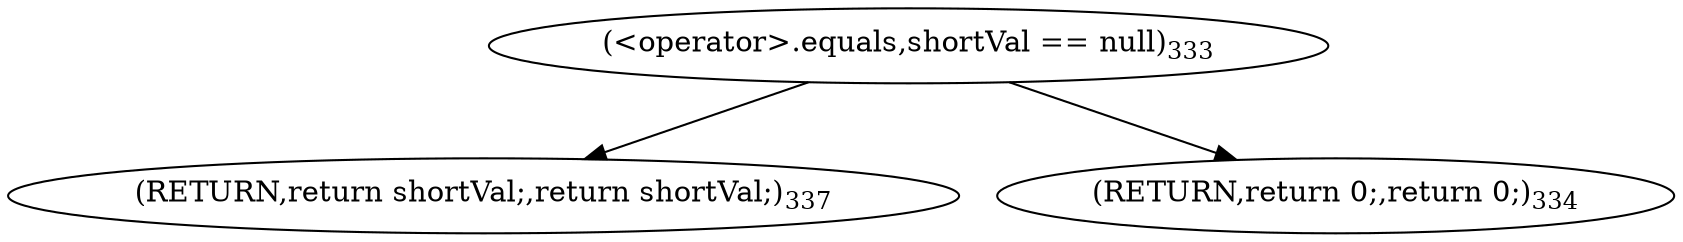 digraph "getShortValue" {  
"1028" [label = <(RETURN,return shortVal;,return shortVal;)<SUB>337</SUB>> ]
"1022" [label = <(&lt;operator&gt;.equals,shortVal == null)<SUB>333</SUB>> ]
"1026" [label = <(RETURN,return 0;,return 0;)<SUB>334</SUB>> ]
  "1022" -> "1028" 
  "1022" -> "1026" 
}
